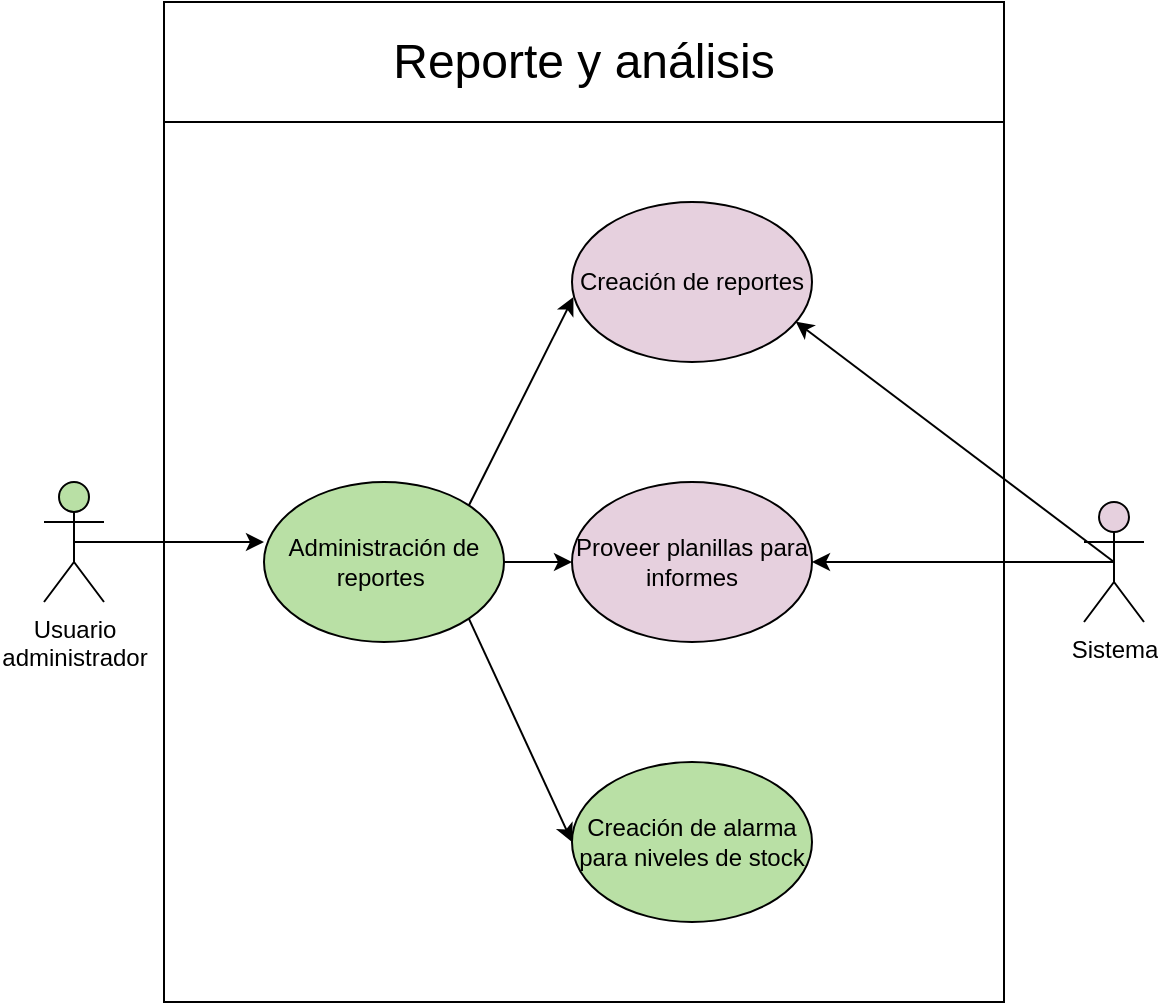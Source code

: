 <mxfile version="24.7.17">
  <diagram name="Página-1" id="vz3QA7JBKZf0fCl47bo0">
    <mxGraphModel grid="1" page="1" gridSize="10" guides="1" tooltips="1" connect="1" arrows="1" fold="1" pageScale="1" pageWidth="827" pageHeight="1169" math="0" shadow="0">
      <root>
        <mxCell id="0" />
        <mxCell id="1" parent="0" />
        <mxCell id="sxR0apj6VvdE5SKkPq7c-1" value="Usuario &lt;br&gt;administrador" style="shape=umlActor;verticalLabelPosition=bottom;verticalAlign=top;html=1;outlineConnect=0;fillColor=#B9E0A5;" vertex="1" parent="1">
          <mxGeometry x="90" y="230" width="30" height="60" as="geometry" />
        </mxCell>
        <mxCell id="sxR0apj6VvdE5SKkPq7c-2" value="" style="swimlane;startSize=0;" vertex="1" parent="1">
          <mxGeometry x="150" y="50" width="420" height="440" as="geometry" />
        </mxCell>
        <mxCell id="sxR0apj6VvdE5SKkPq7c-12" style="edgeStyle=orthogonalEdgeStyle;rounded=0;orthogonalLoop=1;jettySize=auto;html=1;exitX=1;exitY=0.5;exitDx=0;exitDy=0;" edge="1" parent="sxR0apj6VvdE5SKkPq7c-2" source="sxR0apj6VvdE5SKkPq7c-3" target="sxR0apj6VvdE5SKkPq7c-5">
          <mxGeometry relative="1" as="geometry" />
        </mxCell>
        <mxCell id="sxR0apj6VvdE5SKkPq7c-13" style="rounded=0;orthogonalLoop=1;jettySize=auto;html=1;exitX=1;exitY=1;exitDx=0;exitDy=0;entryX=0;entryY=0.5;entryDx=0;entryDy=0;" edge="1" parent="sxR0apj6VvdE5SKkPq7c-2" source="sxR0apj6VvdE5SKkPq7c-3" target="sxR0apj6VvdE5SKkPq7c-6">
          <mxGeometry relative="1" as="geometry" />
        </mxCell>
        <mxCell id="sxR0apj6VvdE5SKkPq7c-3" value="Administración de reportes&amp;nbsp;" style="ellipse;whiteSpace=wrap;html=1;fillColor=#B9E0A5;" vertex="1" parent="sxR0apj6VvdE5SKkPq7c-2">
          <mxGeometry x="50" y="180" width="120" height="80" as="geometry" />
        </mxCell>
        <mxCell id="sxR0apj6VvdE5SKkPq7c-4" value="Creación de reportes" style="ellipse;whiteSpace=wrap;html=1;fillColor=#E6D0DE;" vertex="1" parent="sxR0apj6VvdE5SKkPq7c-2">
          <mxGeometry x="204" y="40" width="120" height="80" as="geometry" />
        </mxCell>
        <mxCell id="sxR0apj6VvdE5SKkPq7c-5" value="Proveer planillas para informes" style="ellipse;whiteSpace=wrap;html=1;fillColor=#E6D0DE;" vertex="1" parent="sxR0apj6VvdE5SKkPq7c-2">
          <mxGeometry x="204" y="180" width="120" height="80" as="geometry" />
        </mxCell>
        <mxCell id="sxR0apj6VvdE5SKkPq7c-6" value="Creación de alarma para niveles de stock" style="ellipse;whiteSpace=wrap;html=1;fillColor=#B9E0A5;" vertex="1" parent="sxR0apj6VvdE5SKkPq7c-2">
          <mxGeometry x="204" y="320" width="120" height="80" as="geometry" />
        </mxCell>
        <mxCell id="sxR0apj6VvdE5SKkPq7c-11" style="rounded=0;orthogonalLoop=1;jettySize=auto;html=1;exitX=1;exitY=0;exitDx=0;exitDy=0;entryX=0.006;entryY=0.594;entryDx=0;entryDy=0;entryPerimeter=0;" edge="1" parent="sxR0apj6VvdE5SKkPq7c-2" source="sxR0apj6VvdE5SKkPq7c-3" target="sxR0apj6VvdE5SKkPq7c-4">
          <mxGeometry relative="1" as="geometry" />
        </mxCell>
        <mxCell id="sxR0apj6VvdE5SKkPq7c-15" style="edgeStyle=orthogonalEdgeStyle;rounded=0;orthogonalLoop=1;jettySize=auto;html=1;exitX=0.5;exitY=0.5;exitDx=0;exitDy=0;exitPerimeter=0;entryX=1;entryY=0.5;entryDx=0;entryDy=0;" edge="1" parent="1" source="sxR0apj6VvdE5SKkPq7c-7" target="sxR0apj6VvdE5SKkPq7c-5">
          <mxGeometry relative="1" as="geometry" />
        </mxCell>
        <mxCell id="sxR0apj6VvdE5SKkPq7c-7" value="Sistema" style="shape=umlActor;verticalLabelPosition=bottom;verticalAlign=top;html=1;outlineConnect=0;fillColor=#E6D0DE;" vertex="1" parent="1">
          <mxGeometry x="610" y="240" width="30" height="60" as="geometry" />
        </mxCell>
        <mxCell id="sxR0apj6VvdE5SKkPq7c-10" style="rounded=0;orthogonalLoop=1;jettySize=auto;html=1;exitX=0.5;exitY=0.5;exitDx=0;exitDy=0;exitPerimeter=0;fillColor=#B9E0A5;" edge="1" parent="1" source="sxR0apj6VvdE5SKkPq7c-1">
          <mxGeometry relative="1" as="geometry">
            <mxPoint x="200" y="260" as="targetPoint" />
          </mxGeometry>
        </mxCell>
        <mxCell id="sxR0apj6VvdE5SKkPq7c-14" style="rounded=0;orthogonalLoop=1;jettySize=auto;html=1;exitX=0.5;exitY=0.5;exitDx=0;exitDy=0;exitPerimeter=0;entryX=0.932;entryY=0.747;entryDx=0;entryDy=0;entryPerimeter=0;" edge="1" parent="1" source="sxR0apj6VvdE5SKkPq7c-7" target="sxR0apj6VvdE5SKkPq7c-4">
          <mxGeometry relative="1" as="geometry" />
        </mxCell>
        <mxCell id="sxR0apj6VvdE5SKkPq7c-16" value="&lt;font style=&quot;font-size: 24px;&quot;&gt;Reporte y análisis&lt;/font&gt;" style="rounded=0;whiteSpace=wrap;html=1;" vertex="1" parent="1">
          <mxGeometry x="150" y="-10" width="420" height="60" as="geometry" />
        </mxCell>
      </root>
    </mxGraphModel>
  </diagram>
</mxfile>
